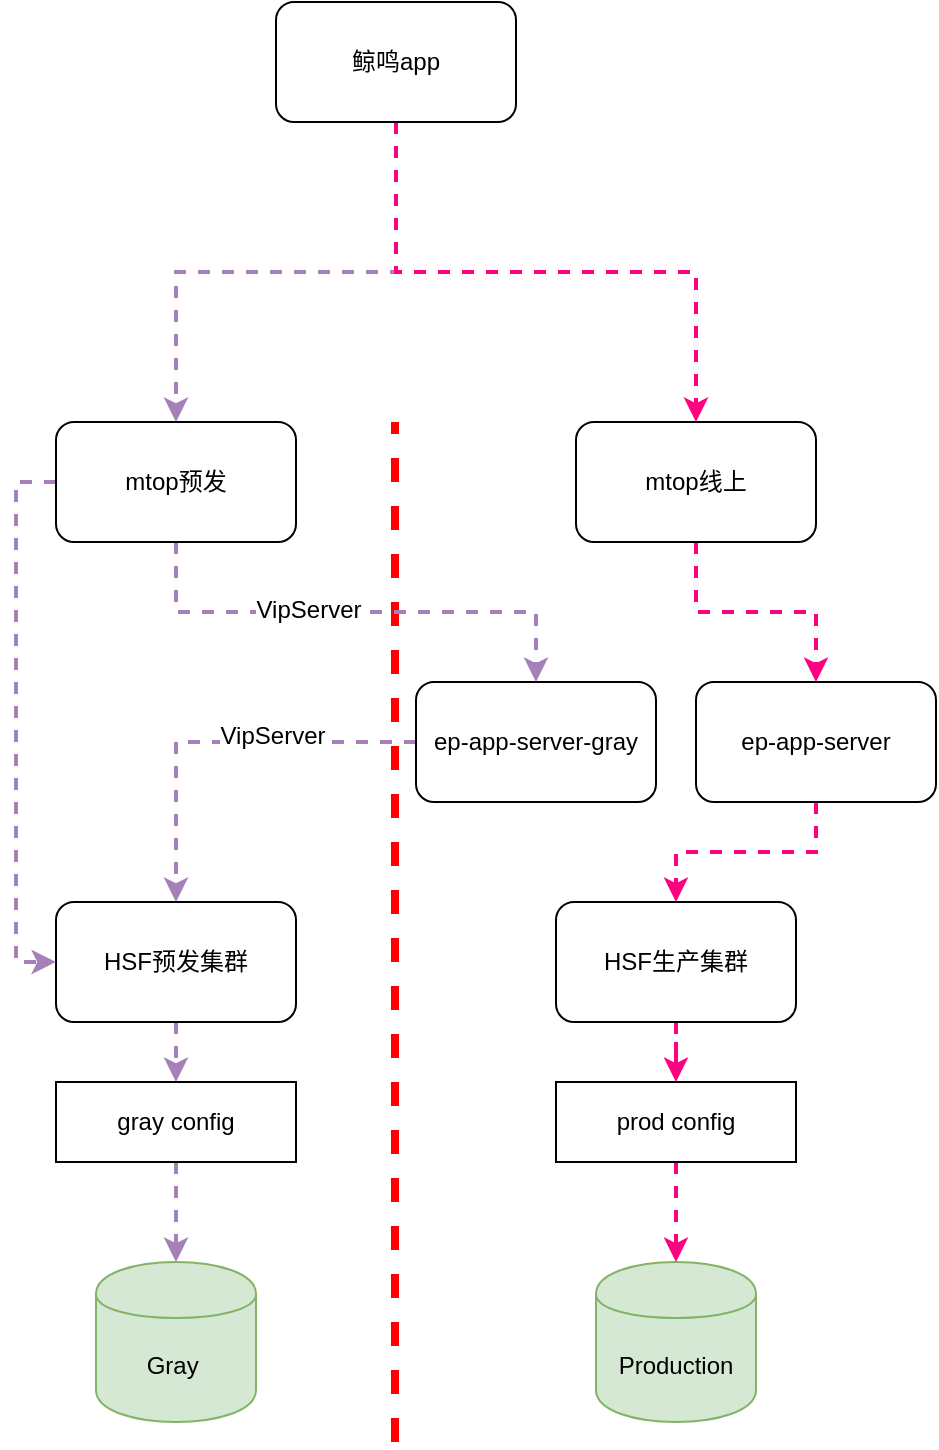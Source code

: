 <mxfile version="12.4.7" type="github">
  <diagram id="Gk4kHyFn3zn3_QR2qy4u" name="Page-1">
    <mxGraphModel dx="1168" dy="686" grid="1" gridSize="10" guides="1" tooltips="1" connect="1" arrows="1" fold="1" page="1" pageScale="1" pageWidth="827" pageHeight="1169" math="0" shadow="0">
      <root>
        <mxCell id="0"/>
        <mxCell id="1" parent="0"/>
        <mxCell id="psz0ONWJy-oLL9iXoKW5-1" value="Gray&amp;nbsp;" style="shape=cylinder;whiteSpace=wrap;html=1;boundedLbl=1;backgroundOutline=1;fillColor=#d5e8d4;strokeColor=#82b366;" vertex="1" parent="1">
          <mxGeometry x="130" y="650" width="80" height="80" as="geometry"/>
        </mxCell>
        <mxCell id="psz0ONWJy-oLL9iXoKW5-3" value="Production" style="shape=cylinder;whiteSpace=wrap;html=1;boundedLbl=1;backgroundOutline=1;fillColor=#d5e8d4;strokeColor=#82b366;" vertex="1" parent="1">
          <mxGeometry x="380" y="650" width="80" height="80" as="geometry"/>
        </mxCell>
        <mxCell id="psz0ONWJy-oLL9iXoKW5-37" style="edgeStyle=orthogonalEdgeStyle;rounded=0;orthogonalLoop=1;jettySize=auto;html=1;exitX=0.5;exitY=1;exitDx=0;exitDy=0;entryX=0.5;entryY=0;entryDx=0;entryDy=0;dashed=1;strokeColor=#A680B8;strokeWidth=2;" edge="1" parent="1" source="psz0ONWJy-oLL9iXoKW5-9" target="psz0ONWJy-oLL9iXoKW5-13">
          <mxGeometry relative="1" as="geometry"/>
        </mxCell>
        <mxCell id="psz0ONWJy-oLL9iXoKW5-9" value="HSF预发集群" style="rounded=1;whiteSpace=wrap;html=1;" vertex="1" parent="1">
          <mxGeometry x="110" y="470" width="120" height="60" as="geometry"/>
        </mxCell>
        <mxCell id="psz0ONWJy-oLL9iXoKW5-44" style="edgeStyle=orthogonalEdgeStyle;rounded=0;orthogonalLoop=1;jettySize=auto;html=1;exitX=0.5;exitY=1;exitDx=0;exitDy=0;dashed=1;strokeColor=#FF0080;strokeWidth=2;" edge="1" parent="1" source="psz0ONWJy-oLL9iXoKW5-10" target="psz0ONWJy-oLL9iXoKW5-14">
          <mxGeometry relative="1" as="geometry"/>
        </mxCell>
        <mxCell id="psz0ONWJy-oLL9iXoKW5-10" value="HSF生产集群" style="rounded=1;whiteSpace=wrap;html=1;" vertex="1" parent="1">
          <mxGeometry x="360" y="470" width="120" height="60" as="geometry"/>
        </mxCell>
        <mxCell id="psz0ONWJy-oLL9iXoKW5-36" style="edgeStyle=orthogonalEdgeStyle;rounded=0;orthogonalLoop=1;jettySize=auto;html=1;exitX=0;exitY=0.5;exitDx=0;exitDy=0;entryX=0.5;entryY=0;entryDx=0;entryDy=0;dashed=1;strokeColor=#A680B8;strokeWidth=2;" edge="1" parent="1" source="psz0ONWJy-oLL9iXoKW5-11" target="psz0ONWJy-oLL9iXoKW5-9">
          <mxGeometry relative="1" as="geometry"/>
        </mxCell>
        <mxCell id="psz0ONWJy-oLL9iXoKW5-40" value="VipServer" style="text;html=1;align=center;verticalAlign=middle;resizable=0;points=[];labelBackgroundColor=#ffffff;" vertex="1" connectable="0" parent="psz0ONWJy-oLL9iXoKW5-36">
          <mxGeometry x="-0.28" y="-3" relative="1" as="geometry">
            <mxPoint as="offset"/>
          </mxGeometry>
        </mxCell>
        <mxCell id="psz0ONWJy-oLL9iXoKW5-11" value="ep-app-server-gray" style="rounded=1;whiteSpace=wrap;html=1;" vertex="1" parent="1">
          <mxGeometry x="290" y="360" width="120" height="60" as="geometry"/>
        </mxCell>
        <mxCell id="psz0ONWJy-oLL9iXoKW5-43" style="edgeStyle=orthogonalEdgeStyle;rounded=0;orthogonalLoop=1;jettySize=auto;html=1;exitX=0.5;exitY=1;exitDx=0;exitDy=0;dashed=1;strokeColor=#FF0080;strokeWidth=2;" edge="1" parent="1" source="psz0ONWJy-oLL9iXoKW5-12" target="psz0ONWJy-oLL9iXoKW5-10">
          <mxGeometry relative="1" as="geometry"/>
        </mxCell>
        <mxCell id="psz0ONWJy-oLL9iXoKW5-12" value="ep-app-server" style="rounded=1;whiteSpace=wrap;html=1;" vertex="1" parent="1">
          <mxGeometry x="430" y="360" width="120" height="60" as="geometry"/>
        </mxCell>
        <mxCell id="psz0ONWJy-oLL9iXoKW5-38" style="edgeStyle=orthogonalEdgeStyle;rounded=0;orthogonalLoop=1;jettySize=auto;html=1;exitX=0.5;exitY=1;exitDx=0;exitDy=0;entryX=0.5;entryY=0;entryDx=0;entryDy=0;dashed=1;strokeColor=#A680B8;strokeWidth=2;" edge="1" parent="1" source="psz0ONWJy-oLL9iXoKW5-13" target="psz0ONWJy-oLL9iXoKW5-1">
          <mxGeometry relative="1" as="geometry"/>
        </mxCell>
        <mxCell id="psz0ONWJy-oLL9iXoKW5-13" value="gray config" style="rounded=0;whiteSpace=wrap;html=1;" vertex="1" parent="1">
          <mxGeometry x="110" y="560" width="120" height="40" as="geometry"/>
        </mxCell>
        <mxCell id="psz0ONWJy-oLL9iXoKW5-45" style="edgeStyle=orthogonalEdgeStyle;rounded=0;orthogonalLoop=1;jettySize=auto;html=1;exitX=0.5;exitY=1;exitDx=0;exitDy=0;entryX=0.5;entryY=0;entryDx=0;entryDy=0;dashed=1;strokeColor=#FF0080;strokeWidth=2;" edge="1" parent="1" source="psz0ONWJy-oLL9iXoKW5-14" target="psz0ONWJy-oLL9iXoKW5-3">
          <mxGeometry relative="1" as="geometry"/>
        </mxCell>
        <mxCell id="psz0ONWJy-oLL9iXoKW5-14" value="prod config" style="rounded=0;whiteSpace=wrap;html=1;" vertex="1" parent="1">
          <mxGeometry x="360" y="560" width="120" height="40" as="geometry"/>
        </mxCell>
        <mxCell id="psz0ONWJy-oLL9iXoKW5-22" value="" style="endArrow=none;dashed=1;html=1;strokeColor=#FF0000;strokeWidth=4;" edge="1" parent="1">
          <mxGeometry width="50" height="50" relative="1" as="geometry">
            <mxPoint x="279.5" y="740" as="sourcePoint"/>
            <mxPoint x="279.5" y="230" as="targetPoint"/>
          </mxGeometry>
        </mxCell>
        <mxCell id="psz0ONWJy-oLL9iXoKW5-32" style="edgeStyle=orthogonalEdgeStyle;rounded=0;orthogonalLoop=1;jettySize=auto;html=1;exitX=0.5;exitY=1;exitDx=0;exitDy=0;dashed=1;strokeColor=#A680B8;strokeWidth=2;" edge="1" parent="1" source="psz0ONWJy-oLL9iXoKW5-27" target="psz0ONWJy-oLL9iXoKW5-11">
          <mxGeometry relative="1" as="geometry"/>
        </mxCell>
        <mxCell id="psz0ONWJy-oLL9iXoKW5-39" value="VipServer" style="text;html=1;align=center;verticalAlign=middle;resizable=0;points=[];labelBackgroundColor=#ffffff;" vertex="1" connectable="0" parent="psz0ONWJy-oLL9iXoKW5-32">
          <mxGeometry x="-0.192" y="1" relative="1" as="geometry">
            <mxPoint as="offset"/>
          </mxGeometry>
        </mxCell>
        <mxCell id="psz0ONWJy-oLL9iXoKW5-35" style="edgeStyle=orthogonalEdgeStyle;rounded=0;orthogonalLoop=1;jettySize=auto;html=1;exitX=0;exitY=0.5;exitDx=0;exitDy=0;entryX=0;entryY=0.5;entryDx=0;entryDy=0;dashed=1;strokeColor=#A680B8;strokeWidth=2;" edge="1" parent="1" source="psz0ONWJy-oLL9iXoKW5-27" target="psz0ONWJy-oLL9iXoKW5-9">
          <mxGeometry relative="1" as="geometry"/>
        </mxCell>
        <mxCell id="psz0ONWJy-oLL9iXoKW5-27" value="mtop预发" style="rounded=1;whiteSpace=wrap;html=1;" vertex="1" parent="1">
          <mxGeometry x="110" y="230" width="120" height="60" as="geometry"/>
        </mxCell>
        <mxCell id="psz0ONWJy-oLL9iXoKW5-42" style="edgeStyle=orthogonalEdgeStyle;rounded=0;orthogonalLoop=1;jettySize=auto;html=1;exitX=0.5;exitY=1;exitDx=0;exitDy=0;entryX=0.5;entryY=0;entryDx=0;entryDy=0;dashed=1;strokeColor=#FF0080;strokeWidth=2;" edge="1" parent="1" source="psz0ONWJy-oLL9iXoKW5-28" target="psz0ONWJy-oLL9iXoKW5-12">
          <mxGeometry relative="1" as="geometry"/>
        </mxCell>
        <mxCell id="psz0ONWJy-oLL9iXoKW5-28" value="mtop线上" style="rounded=1;whiteSpace=wrap;html=1;" vertex="1" parent="1">
          <mxGeometry x="370" y="230" width="120" height="60" as="geometry"/>
        </mxCell>
        <mxCell id="psz0ONWJy-oLL9iXoKW5-31" style="edgeStyle=orthogonalEdgeStyle;rounded=0;orthogonalLoop=1;jettySize=auto;html=1;strokeColor=#A680B8;strokeWidth=2;dashed=1;" edge="1" parent="1" source="psz0ONWJy-oLL9iXoKW5-29" target="psz0ONWJy-oLL9iXoKW5-27">
          <mxGeometry relative="1" as="geometry"/>
        </mxCell>
        <mxCell id="psz0ONWJy-oLL9iXoKW5-41" style="edgeStyle=orthogonalEdgeStyle;rounded=0;orthogonalLoop=1;jettySize=auto;html=1;exitX=0.5;exitY=1;exitDx=0;exitDy=0;dashed=1;strokeColor=#FF0080;strokeWidth=2;" edge="1" parent="1" source="psz0ONWJy-oLL9iXoKW5-29" target="psz0ONWJy-oLL9iXoKW5-28">
          <mxGeometry relative="1" as="geometry"/>
        </mxCell>
        <mxCell id="psz0ONWJy-oLL9iXoKW5-29" value="鲸鸣app" style="rounded=1;whiteSpace=wrap;html=1;" vertex="1" parent="1">
          <mxGeometry x="220" y="20" width="120" height="60" as="geometry"/>
        </mxCell>
      </root>
    </mxGraphModel>
  </diagram>
</mxfile>
